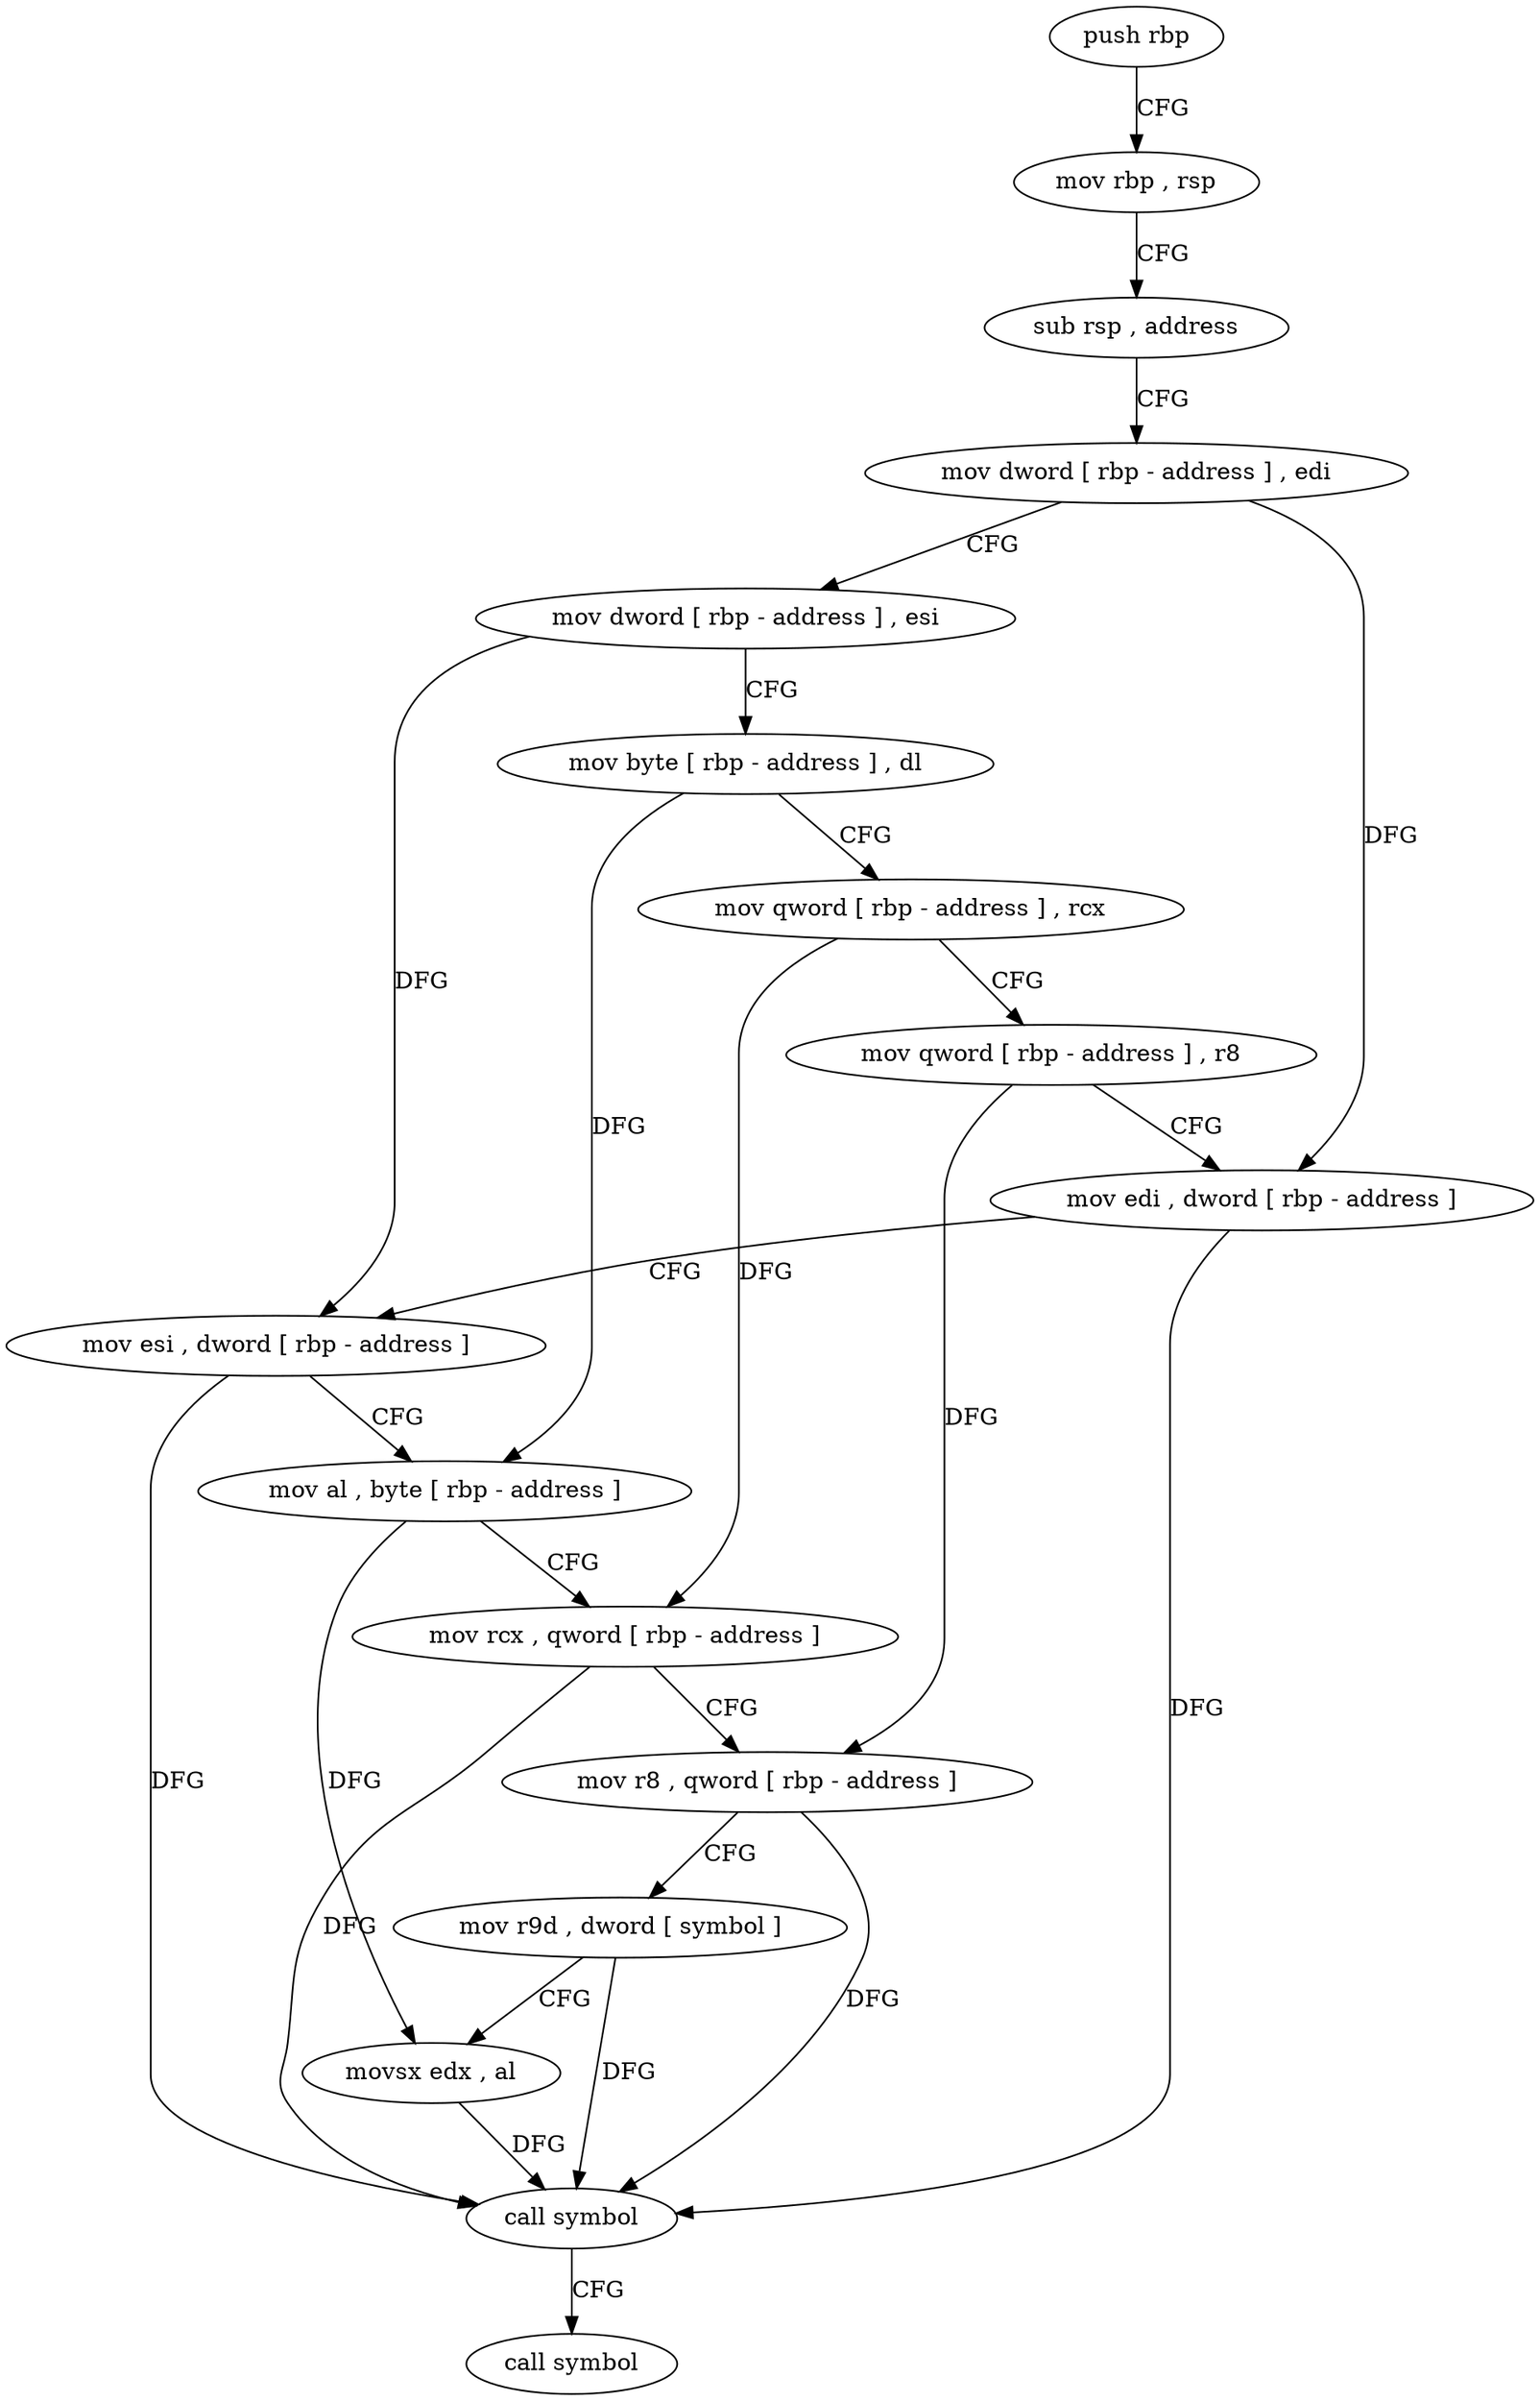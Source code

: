 digraph "func" {
"4256208" [label = "push rbp" ]
"4256209" [label = "mov rbp , rsp" ]
"4256212" [label = "sub rsp , address" ]
"4256216" [label = "mov dword [ rbp - address ] , edi" ]
"4256219" [label = "mov dword [ rbp - address ] , esi" ]
"4256222" [label = "mov byte [ rbp - address ] , dl" ]
"4256225" [label = "mov qword [ rbp - address ] , rcx" ]
"4256229" [label = "mov qword [ rbp - address ] , r8" ]
"4256233" [label = "mov edi , dword [ rbp - address ]" ]
"4256236" [label = "mov esi , dword [ rbp - address ]" ]
"4256239" [label = "mov al , byte [ rbp - address ]" ]
"4256242" [label = "mov rcx , qword [ rbp - address ]" ]
"4256246" [label = "mov r8 , qword [ rbp - address ]" ]
"4256250" [label = "mov r9d , dword [ symbol ]" ]
"4256258" [label = "movsx edx , al" ]
"4256261" [label = "call symbol" ]
"4256266" [label = "call symbol" ]
"4256208" -> "4256209" [ label = "CFG" ]
"4256209" -> "4256212" [ label = "CFG" ]
"4256212" -> "4256216" [ label = "CFG" ]
"4256216" -> "4256219" [ label = "CFG" ]
"4256216" -> "4256233" [ label = "DFG" ]
"4256219" -> "4256222" [ label = "CFG" ]
"4256219" -> "4256236" [ label = "DFG" ]
"4256222" -> "4256225" [ label = "CFG" ]
"4256222" -> "4256239" [ label = "DFG" ]
"4256225" -> "4256229" [ label = "CFG" ]
"4256225" -> "4256242" [ label = "DFG" ]
"4256229" -> "4256233" [ label = "CFG" ]
"4256229" -> "4256246" [ label = "DFG" ]
"4256233" -> "4256236" [ label = "CFG" ]
"4256233" -> "4256261" [ label = "DFG" ]
"4256236" -> "4256239" [ label = "CFG" ]
"4256236" -> "4256261" [ label = "DFG" ]
"4256239" -> "4256242" [ label = "CFG" ]
"4256239" -> "4256258" [ label = "DFG" ]
"4256242" -> "4256246" [ label = "CFG" ]
"4256242" -> "4256261" [ label = "DFG" ]
"4256246" -> "4256250" [ label = "CFG" ]
"4256246" -> "4256261" [ label = "DFG" ]
"4256250" -> "4256258" [ label = "CFG" ]
"4256250" -> "4256261" [ label = "DFG" ]
"4256258" -> "4256261" [ label = "DFG" ]
"4256261" -> "4256266" [ label = "CFG" ]
}
